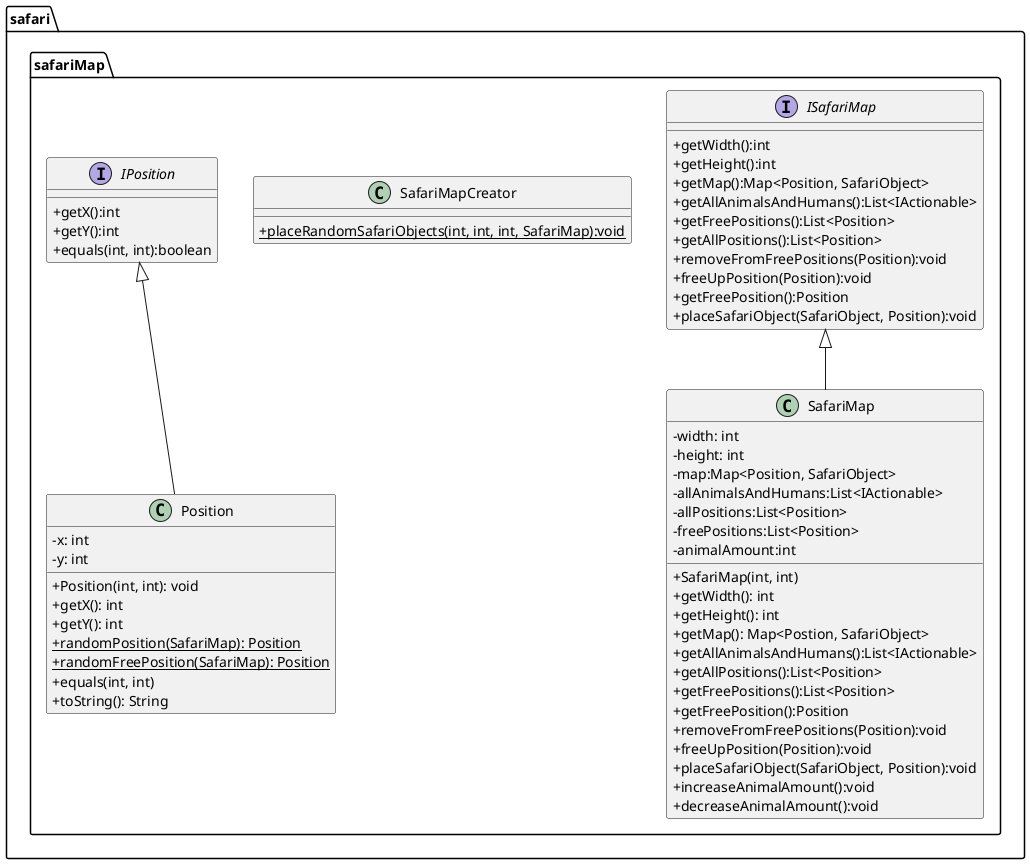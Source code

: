 @startuml
skinparam classAttributeIconSize 0

    package safari.safariMap{
        interface ISafariMap{
            +getWidth():int
            +getHeight():int
            +getMap():Map<Position, SafariObject>
            +getAllAnimalsAndHumans():List<IActionable>
            +getFreePositions():List<Position>
            +getAllPositions():List<Position>
            +removeFromFreePositions(Position):void
            +freeUpPosition(Position):void
            +getFreePosition():Position
            +placeSafariObject(SafariObject, Position):void
        }

        class SafariMap{
             -width: int
                        -height: int
                        -map:Map<Position, SafariObject>
                        -allAnimalsAndHumans:List<IActionable>
                        -allPositions:List<Position>
                        -freePositions:List<Position>
                        -animalAmount:int
                        +SafariMap(int, int)
                        +getWidth(): int
                        +getHeight(): int
                        +getMap(): Map<Postion, SafariObject>
                        +getAllAnimalsAndHumans():List<IActionable>
                        +getAllPositions():List<Position>
                        +getFreePositions():List<Position>
                        +getFreePosition():Position
                        +removeFromFreePositions(Position):void
                        +freeUpPosition(Position):void
                        +placeSafariObject(SafariObject, Position):void
                        +increaseAnimalAmount():void
                        +decreaseAnimalAmount():void
        }

        class SafariMapCreator{
            +{static}placeRandomSafariObjects(int, int, int, SafariMap):void
        }

        interface IPosition{
            +getX():int
            +getY():int
            +equals(int, int):boolean
        }

        class Position{
            -x: int
            -y: int
            +Position(int, int): void
            +getX(): int
            +getY(): int
            +{static}randomPosition(SafariMap): Position
            +{static}randomFreePosition(SafariMap): Position
            +equals(int, int)
            +toString(): String
        }
    }

    ISafariMap <|-- SafariMap
    IPosition <|-- Position

@enduml